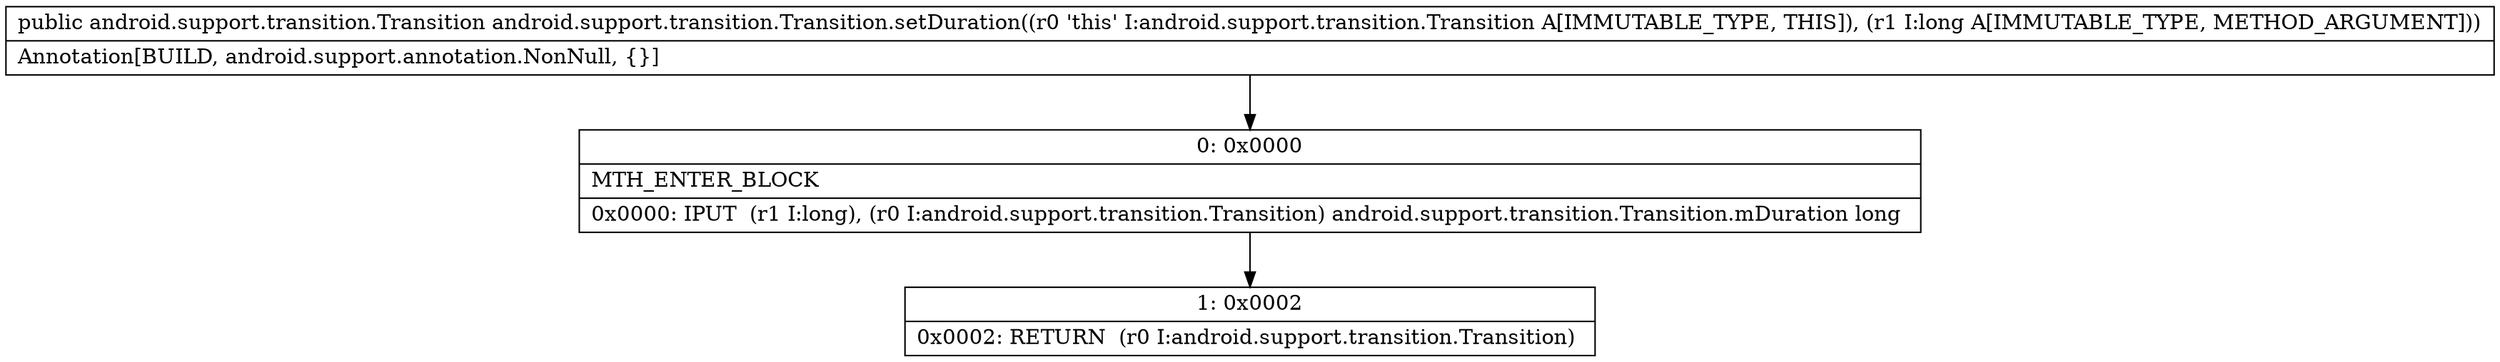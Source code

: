 digraph "CFG forandroid.support.transition.Transition.setDuration(J)Landroid\/support\/transition\/Transition;" {
Node_0 [shape=record,label="{0\:\ 0x0000|MTH_ENTER_BLOCK\l|0x0000: IPUT  (r1 I:long), (r0 I:android.support.transition.Transition) android.support.transition.Transition.mDuration long \l}"];
Node_1 [shape=record,label="{1\:\ 0x0002|0x0002: RETURN  (r0 I:android.support.transition.Transition) \l}"];
MethodNode[shape=record,label="{public android.support.transition.Transition android.support.transition.Transition.setDuration((r0 'this' I:android.support.transition.Transition A[IMMUTABLE_TYPE, THIS]), (r1 I:long A[IMMUTABLE_TYPE, METHOD_ARGUMENT]))  | Annotation[BUILD, android.support.annotation.NonNull, \{\}]\l}"];
MethodNode -> Node_0;
Node_0 -> Node_1;
}

